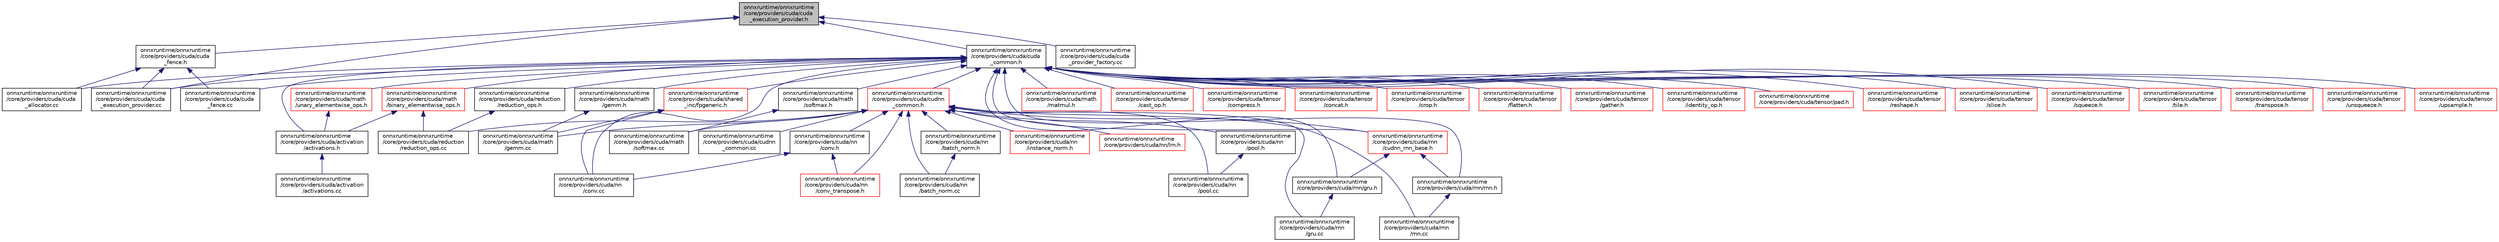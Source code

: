 digraph "onnxruntime/onnxruntime/core/providers/cuda/cuda_execution_provider.h"
{
  edge [fontname="Helvetica",fontsize="10",labelfontname="Helvetica",labelfontsize="10"];
  node [fontname="Helvetica",fontsize="10",shape=record];
  Node69 [label="onnxruntime/onnxruntime\l/core/providers/cuda/cuda\l_execution_provider.h",height=0.2,width=0.4,color="black", fillcolor="grey75", style="filled", fontcolor="black"];
  Node69 -> Node70 [dir="back",color="midnightblue",fontsize="10",style="solid",fontname="Helvetica"];
  Node70 [label="onnxruntime/onnxruntime\l/core/providers/cuda/cuda\l_common.h",height=0.2,width=0.4,color="black", fillcolor="white", style="filled",URL="$cuda__common_8h.html"];
  Node70 -> Node71 [dir="back",color="midnightblue",fontsize="10",style="solid",fontname="Helvetica"];
  Node71 [label="onnxruntime/onnxruntime\l/core/providers/cuda/activation\l/activations.h",height=0.2,width=0.4,color="black", fillcolor="white", style="filled",URL="$cuda_2activation_2activations_8h.html"];
  Node71 -> Node72 [dir="back",color="midnightblue",fontsize="10",style="solid",fontname="Helvetica"];
  Node72 [label="onnxruntime/onnxruntime\l/core/providers/cuda/activation\l/activations.cc",height=0.2,width=0.4,color="black", fillcolor="white", style="filled",URL="$cuda_2activation_2activations_8cc.html"];
  Node70 -> Node73 [dir="back",color="midnightblue",fontsize="10",style="solid",fontname="Helvetica"];
  Node73 [label="onnxruntime/onnxruntime\l/core/providers/cuda/cuda\l_allocator.cc",height=0.2,width=0.4,color="black", fillcolor="white", style="filled",URL="$cuda__allocator_8cc.html"];
  Node70 -> Node74 [dir="back",color="midnightblue",fontsize="10",style="solid",fontname="Helvetica"];
  Node74 [label="onnxruntime/onnxruntime\l/core/providers/cuda/cuda\l_execution_provider.cc",height=0.2,width=0.4,color="black", fillcolor="white", style="filled",URL="$cuda__execution__provider_8cc.html"];
  Node70 -> Node75 [dir="back",color="midnightblue",fontsize="10",style="solid",fontname="Helvetica"];
  Node75 [label="onnxruntime/onnxruntime\l/core/providers/cuda/cuda\l_fence.cc",height=0.2,width=0.4,color="black", fillcolor="white", style="filled",URL="$cuda__fence_8cc.html"];
  Node70 -> Node76 [dir="back",color="midnightblue",fontsize="10",style="solid",fontname="Helvetica"];
  Node76 [label="onnxruntime/onnxruntime\l/core/providers/cuda/cudnn\l_common.h",height=0.2,width=0.4,color="red", fillcolor="white", style="filled",URL="$cudnn__common_8h.html"];
  Node76 -> Node77 [dir="back",color="midnightblue",fontsize="10",style="solid",fontname="Helvetica"];
  Node77 [label="onnxruntime/onnxruntime\l/core/providers/cuda/cudnn\l_common.cc",height=0.2,width=0.4,color="black", fillcolor="white", style="filled",URL="$cudnn__common_8cc.html"];
  Node76 -> Node78 [dir="back",color="midnightblue",fontsize="10",style="solid",fontname="Helvetica"];
  Node78 [label="onnxruntime/onnxruntime\l/core/providers/cuda/math\l/gemm.cc",height=0.2,width=0.4,color="black", fillcolor="white", style="filled",URL="$cuda_2math_2gemm_8cc.html"];
  Node76 -> Node79 [dir="back",color="midnightblue",fontsize="10",style="solid",fontname="Helvetica"];
  Node79 [label="onnxruntime/onnxruntime\l/core/providers/cuda/math\l/softmax.cc",height=0.2,width=0.4,color="black", fillcolor="white", style="filled",URL="$cuda_2math_2softmax_8cc.html"];
  Node76 -> Node80 [dir="back",color="midnightblue",fontsize="10",style="solid",fontname="Helvetica"];
  Node80 [label="onnxruntime/onnxruntime\l/core/providers/cuda/nn\l/batch_norm.h",height=0.2,width=0.4,color="black", fillcolor="white", style="filled",URL="$cuda_2nn_2batch__norm_8h.html"];
  Node80 -> Node81 [dir="back",color="midnightblue",fontsize="10",style="solid",fontname="Helvetica"];
  Node81 [label="onnxruntime/onnxruntime\l/core/providers/cuda/nn\l/batch_norm.cc",height=0.2,width=0.4,color="black", fillcolor="white", style="filled",URL="$cuda_2nn_2batch__norm_8cc.html"];
  Node76 -> Node81 [dir="back",color="midnightblue",fontsize="10",style="solid",fontname="Helvetica"];
  Node76 -> Node82 [dir="back",color="midnightblue",fontsize="10",style="solid",fontname="Helvetica"];
  Node82 [label="onnxruntime/onnxruntime\l/core/providers/cuda/nn\l/conv.h",height=0.2,width=0.4,color="black", fillcolor="white", style="filled",URL="$cuda_2nn_2conv_8h.html"];
  Node82 -> Node83 [dir="back",color="midnightblue",fontsize="10",style="solid",fontname="Helvetica"];
  Node83 [label="onnxruntime/onnxruntime\l/core/providers/cuda/nn\l/conv.cc",height=0.2,width=0.4,color="black", fillcolor="white", style="filled",URL="$cuda_2nn_2conv_8cc.html"];
  Node82 -> Node84 [dir="back",color="midnightblue",fontsize="10",style="solid",fontname="Helvetica"];
  Node84 [label="onnxruntime/onnxruntime\l/core/providers/cuda/nn\l/conv_transpose.h",height=0.2,width=0.4,color="red", fillcolor="white", style="filled",URL="$cuda_2nn_2conv__transpose_8h.html"];
  Node76 -> Node84 [dir="back",color="midnightblue",fontsize="10",style="solid",fontname="Helvetica"];
  Node76 -> Node86 [dir="back",color="midnightblue",fontsize="10",style="solid",fontname="Helvetica"];
  Node86 [label="onnxruntime/onnxruntime\l/core/providers/cuda/nn\l/instance_norm.h",height=0.2,width=0.4,color="red", fillcolor="white", style="filled",URL="$cuda_2nn_2instance__norm_8h.html"];
  Node76 -> Node88 [dir="back",color="midnightblue",fontsize="10",style="solid",fontname="Helvetica"];
  Node88 [label="onnxruntime/onnxruntime\l/core/providers/cuda/nn/lrn.h",height=0.2,width=0.4,color="red", fillcolor="white", style="filled",URL="$cuda_2nn_2lrn_8h.html"];
  Node76 -> Node90 [dir="back",color="midnightblue",fontsize="10",style="solid",fontname="Helvetica"];
  Node90 [label="onnxruntime/onnxruntime\l/core/providers/cuda/nn\l/pool.cc",height=0.2,width=0.4,color="black", fillcolor="white", style="filled",URL="$cuda_2nn_2pool_8cc.html"];
  Node76 -> Node91 [dir="back",color="midnightblue",fontsize="10",style="solid",fontname="Helvetica"];
  Node91 [label="onnxruntime/onnxruntime\l/core/providers/cuda/nn\l/pool.h",height=0.2,width=0.4,color="black", fillcolor="white", style="filled",URL="$cuda_2nn_2pool_8h.html"];
  Node91 -> Node90 [dir="back",color="midnightblue",fontsize="10",style="solid",fontname="Helvetica"];
  Node76 -> Node92 [dir="back",color="midnightblue",fontsize="10",style="solid",fontname="Helvetica"];
  Node92 [label="onnxruntime/onnxruntime\l/core/providers/cuda/reduction\l/reduction_ops.cc",height=0.2,width=0.4,color="black", fillcolor="white", style="filled",URL="$cuda_2reduction_2reduction__ops_8cc.html"];
  Node76 -> Node93 [dir="back",color="midnightblue",fontsize="10",style="solid",fontname="Helvetica"];
  Node93 [label="onnxruntime/onnxruntime\l/core/providers/cuda/rnn\l/cudnn_rnn_base.h",height=0.2,width=0.4,color="red", fillcolor="white", style="filled",URL="$cudnn__rnn__base_8h.html"];
  Node93 -> Node95 [dir="back",color="midnightblue",fontsize="10",style="solid",fontname="Helvetica"];
  Node95 [label="onnxruntime/onnxruntime\l/core/providers/cuda/rnn/gru.h",height=0.2,width=0.4,color="black", fillcolor="white", style="filled",URL="$gru_8h.html"];
  Node95 -> Node96 [dir="back",color="midnightblue",fontsize="10",style="solid",fontname="Helvetica"];
  Node96 [label="onnxruntime/onnxruntime\l/core/providers/cuda/rnn\l/gru.cc",height=0.2,width=0.4,color="black", fillcolor="white", style="filled",URL="$gru_8cc.html"];
  Node93 -> Node99 [dir="back",color="midnightblue",fontsize="10",style="solid",fontname="Helvetica"];
  Node99 [label="onnxruntime/onnxruntime\l/core/providers/cuda/rnn/rnn.h",height=0.2,width=0.4,color="black", fillcolor="white", style="filled",URL="$cuda_2rnn_2rnn_8h.html"];
  Node99 -> Node100 [dir="back",color="midnightblue",fontsize="10",style="solid",fontname="Helvetica"];
  Node100 [label="onnxruntime/onnxruntime\l/core/providers/cuda/rnn\l/rnn.cc",height=0.2,width=0.4,color="black", fillcolor="white", style="filled",URL="$cuda_2rnn_2rnn_8cc.html"];
  Node76 -> Node96 [dir="back",color="midnightblue",fontsize="10",style="solid",fontname="Helvetica"];
  Node76 -> Node100 [dir="back",color="midnightblue",fontsize="10",style="solid",fontname="Helvetica"];
  Node70 -> Node103 [dir="back",color="midnightblue",fontsize="10",style="solid",fontname="Helvetica"];
  Node103 [label="onnxruntime/onnxruntime\l/core/providers/cuda/math\l/binary_elementwise_ops.h",height=0.2,width=0.4,color="red", fillcolor="white", style="filled",URL="$binary__elementwise__ops_8h.html"];
  Node103 -> Node71 [dir="back",color="midnightblue",fontsize="10",style="solid",fontname="Helvetica"];
  Node103 -> Node92 [dir="back",color="midnightblue",fontsize="10",style="solid",fontname="Helvetica"];
  Node70 -> Node105 [dir="back",color="midnightblue",fontsize="10",style="solid",fontname="Helvetica"];
  Node105 [label="onnxruntime/onnxruntime\l/core/providers/cuda/math\l/gemm.h",height=0.2,width=0.4,color="black", fillcolor="white", style="filled",URL="$cuda_2math_2gemm_8h.html"];
  Node105 -> Node78 [dir="back",color="midnightblue",fontsize="10",style="solid",fontname="Helvetica"];
  Node70 -> Node106 [dir="back",color="midnightblue",fontsize="10",style="solid",fontname="Helvetica"];
  Node106 [label="onnxruntime/onnxruntime\l/core/providers/cuda/math\l/matmul.h",height=0.2,width=0.4,color="red", fillcolor="white", style="filled",URL="$cuda_2math_2matmul_8h.html"];
  Node70 -> Node108 [dir="back",color="midnightblue",fontsize="10",style="solid",fontname="Helvetica"];
  Node108 [label="onnxruntime/onnxruntime\l/core/providers/cuda/math\l/softmax.h",height=0.2,width=0.4,color="black", fillcolor="white", style="filled",URL="$cuda_2math_2softmax_8h.html"];
  Node108 -> Node79 [dir="back",color="midnightblue",fontsize="10",style="solid",fontname="Helvetica"];
  Node70 -> Node109 [dir="back",color="midnightblue",fontsize="10",style="solid",fontname="Helvetica"];
  Node109 [label="onnxruntime/onnxruntime\l/core/providers/cuda/math\l/unary_elementwise_ops.h",height=0.2,width=0.4,color="red", fillcolor="white", style="filled",URL="$unary__elementwise__ops_8h.html"];
  Node109 -> Node71 [dir="back",color="midnightblue",fontsize="10",style="solid",fontname="Helvetica"];
  Node70 -> Node83 [dir="back",color="midnightblue",fontsize="10",style="solid",fontname="Helvetica"];
  Node70 -> Node111 [dir="back",color="midnightblue",fontsize="10",style="solid",fontname="Helvetica"];
  Node111 [label="onnxruntime/onnxruntime\l/core/providers/cuda/reduction\l/reduction_ops.h",height=0.2,width=0.4,color="black", fillcolor="white", style="filled",URL="$cuda_2reduction_2reduction__ops_8h.html"];
  Node111 -> Node92 [dir="back",color="midnightblue",fontsize="10",style="solid",fontname="Helvetica"];
  Node70 -> Node93 [dir="back",color="midnightblue",fontsize="10",style="solid",fontname="Helvetica"];
  Node70 -> Node95 [dir="back",color="midnightblue",fontsize="10",style="solid",fontname="Helvetica"];
  Node70 -> Node99 [dir="back",color="midnightblue",fontsize="10",style="solid",fontname="Helvetica"];
  Node70 -> Node112 [dir="back",color="midnightblue",fontsize="10",style="solid",fontname="Helvetica"];
  Node112 [label="onnxruntime/onnxruntime\l/core/providers/cuda/shared\l_inc/fpgeneric.h",height=0.2,width=0.4,color="red", fillcolor="white", style="filled",URL="$fpgeneric_8h.html"];
  Node112 -> Node78 [dir="back",color="midnightblue",fontsize="10",style="solid",fontname="Helvetica"];
  Node112 -> Node83 [dir="back",color="midnightblue",fontsize="10",style="solid",fontname="Helvetica"];
  Node70 -> Node113 [dir="back",color="midnightblue",fontsize="10",style="solid",fontname="Helvetica"];
  Node113 [label="onnxruntime/onnxruntime\l/core/providers/cuda/tensor\l/cast_op.h",height=0.2,width=0.4,color="red", fillcolor="white", style="filled",URL="$cuda_2tensor_2cast__op_8h.html"];
  Node70 -> Node115 [dir="back",color="midnightblue",fontsize="10",style="solid",fontname="Helvetica"];
  Node115 [label="onnxruntime/onnxruntime\l/core/providers/cuda/tensor\l/compress.h",height=0.2,width=0.4,color="red", fillcolor="white", style="filled",URL="$cuda_2tensor_2compress_8h.html"];
  Node70 -> Node117 [dir="back",color="midnightblue",fontsize="10",style="solid",fontname="Helvetica"];
  Node117 [label="onnxruntime/onnxruntime\l/core/providers/cuda/tensor\l/concat.h",height=0.2,width=0.4,color="red", fillcolor="white", style="filled",URL="$cuda_2tensor_2concat_8h.html"];
  Node70 -> Node119 [dir="back",color="midnightblue",fontsize="10",style="solid",fontname="Helvetica"];
  Node119 [label="onnxruntime/onnxruntime\l/core/providers/cuda/tensor\l/crop.h",height=0.2,width=0.4,color="red", fillcolor="white", style="filled",URL="$cuda_2tensor_2crop_8h.html"];
  Node70 -> Node121 [dir="back",color="midnightblue",fontsize="10",style="solid",fontname="Helvetica"];
  Node121 [label="onnxruntime/onnxruntime\l/core/providers/cuda/tensor\l/flatten.h",height=0.2,width=0.4,color="red", fillcolor="white", style="filled",URL="$cuda_2tensor_2flatten_8h.html"];
  Node70 -> Node123 [dir="back",color="midnightblue",fontsize="10",style="solid",fontname="Helvetica"];
  Node123 [label="onnxruntime/onnxruntime\l/core/providers/cuda/tensor\l/gather.h",height=0.2,width=0.4,color="red", fillcolor="white", style="filled",URL="$cuda_2tensor_2gather_8h.html"];
  Node70 -> Node125 [dir="back",color="midnightblue",fontsize="10",style="solid",fontname="Helvetica"];
  Node125 [label="onnxruntime/onnxruntime\l/core/providers/cuda/tensor\l/identity_op.h",height=0.2,width=0.4,color="red", fillcolor="white", style="filled",URL="$cuda_2tensor_2identity__op_8h.html"];
  Node70 -> Node127 [dir="back",color="midnightblue",fontsize="10",style="solid",fontname="Helvetica"];
  Node127 [label="onnxruntime/onnxruntime\l/core/providers/cuda/tensor/pad.h",height=0.2,width=0.4,color="red", fillcolor="white", style="filled",URL="$cuda_2tensor_2pad_8h.html"];
  Node70 -> Node129 [dir="back",color="midnightblue",fontsize="10",style="solid",fontname="Helvetica"];
  Node129 [label="onnxruntime/onnxruntime\l/core/providers/cuda/tensor\l/reshape.h",height=0.2,width=0.4,color="red", fillcolor="white", style="filled",URL="$cuda_2tensor_2reshape_8h.html"];
  Node70 -> Node131 [dir="back",color="midnightblue",fontsize="10",style="solid",fontname="Helvetica"];
  Node131 [label="onnxruntime/onnxruntime\l/core/providers/cuda/tensor\l/slice.h",height=0.2,width=0.4,color="red", fillcolor="white", style="filled",URL="$cuda_2tensor_2slice_8h.html"];
  Node70 -> Node133 [dir="back",color="midnightblue",fontsize="10",style="solid",fontname="Helvetica"];
  Node133 [label="onnxruntime/onnxruntime\l/core/providers/cuda/tensor\l/squeeze.h",height=0.2,width=0.4,color="red", fillcolor="white", style="filled",URL="$cuda_2tensor_2squeeze_8h.html"];
  Node70 -> Node135 [dir="back",color="midnightblue",fontsize="10",style="solid",fontname="Helvetica"];
  Node135 [label="onnxruntime/onnxruntime\l/core/providers/cuda/tensor\l/tile.h",height=0.2,width=0.4,color="red", fillcolor="white", style="filled",URL="$cuda_2tensor_2tile_8h.html"];
  Node70 -> Node137 [dir="back",color="midnightblue",fontsize="10",style="solid",fontname="Helvetica"];
  Node137 [label="onnxruntime/onnxruntime\l/core/providers/cuda/tensor\l/transpose.h",height=0.2,width=0.4,color="red", fillcolor="white", style="filled",URL="$cuda_2tensor_2transpose_8h.html"];
  Node70 -> Node139 [dir="back",color="midnightblue",fontsize="10",style="solid",fontname="Helvetica"];
  Node139 [label="onnxruntime/onnxruntime\l/core/providers/cuda/tensor\l/unsqueeze.h",height=0.2,width=0.4,color="red", fillcolor="white", style="filled",URL="$cuda_2tensor_2unsqueeze_8h.html"];
  Node70 -> Node141 [dir="back",color="midnightblue",fontsize="10",style="solid",fontname="Helvetica"];
  Node141 [label="onnxruntime/onnxruntime\l/core/providers/cuda/tensor\l/upsample.h",height=0.2,width=0.4,color="red", fillcolor="white", style="filled",URL="$cuda_2tensor_2upsample_8h.html"];
  Node69 -> Node143 [dir="back",color="midnightblue",fontsize="10",style="solid",fontname="Helvetica"];
  Node143 [label="onnxruntime/onnxruntime\l/core/providers/cuda/cuda\l_fence.h",height=0.2,width=0.4,color="black", fillcolor="white", style="filled",URL="$cuda__fence_8h.html"];
  Node143 -> Node73 [dir="back",color="midnightblue",fontsize="10",style="solid",fontname="Helvetica"];
  Node143 -> Node74 [dir="back",color="midnightblue",fontsize="10",style="solid",fontname="Helvetica"];
  Node143 -> Node75 [dir="back",color="midnightblue",fontsize="10",style="solid",fontname="Helvetica"];
  Node69 -> Node74 [dir="back",color="midnightblue",fontsize="10",style="solid",fontname="Helvetica"];
  Node69 -> Node144 [dir="back",color="midnightblue",fontsize="10",style="solid",fontname="Helvetica"];
  Node144 [label="onnxruntime/onnxruntime\l/core/providers/cuda/cuda\l_provider_factory.cc",height=0.2,width=0.4,color="black", fillcolor="white", style="filled",URL="$cuda__provider__factory_8cc.html"];
}
